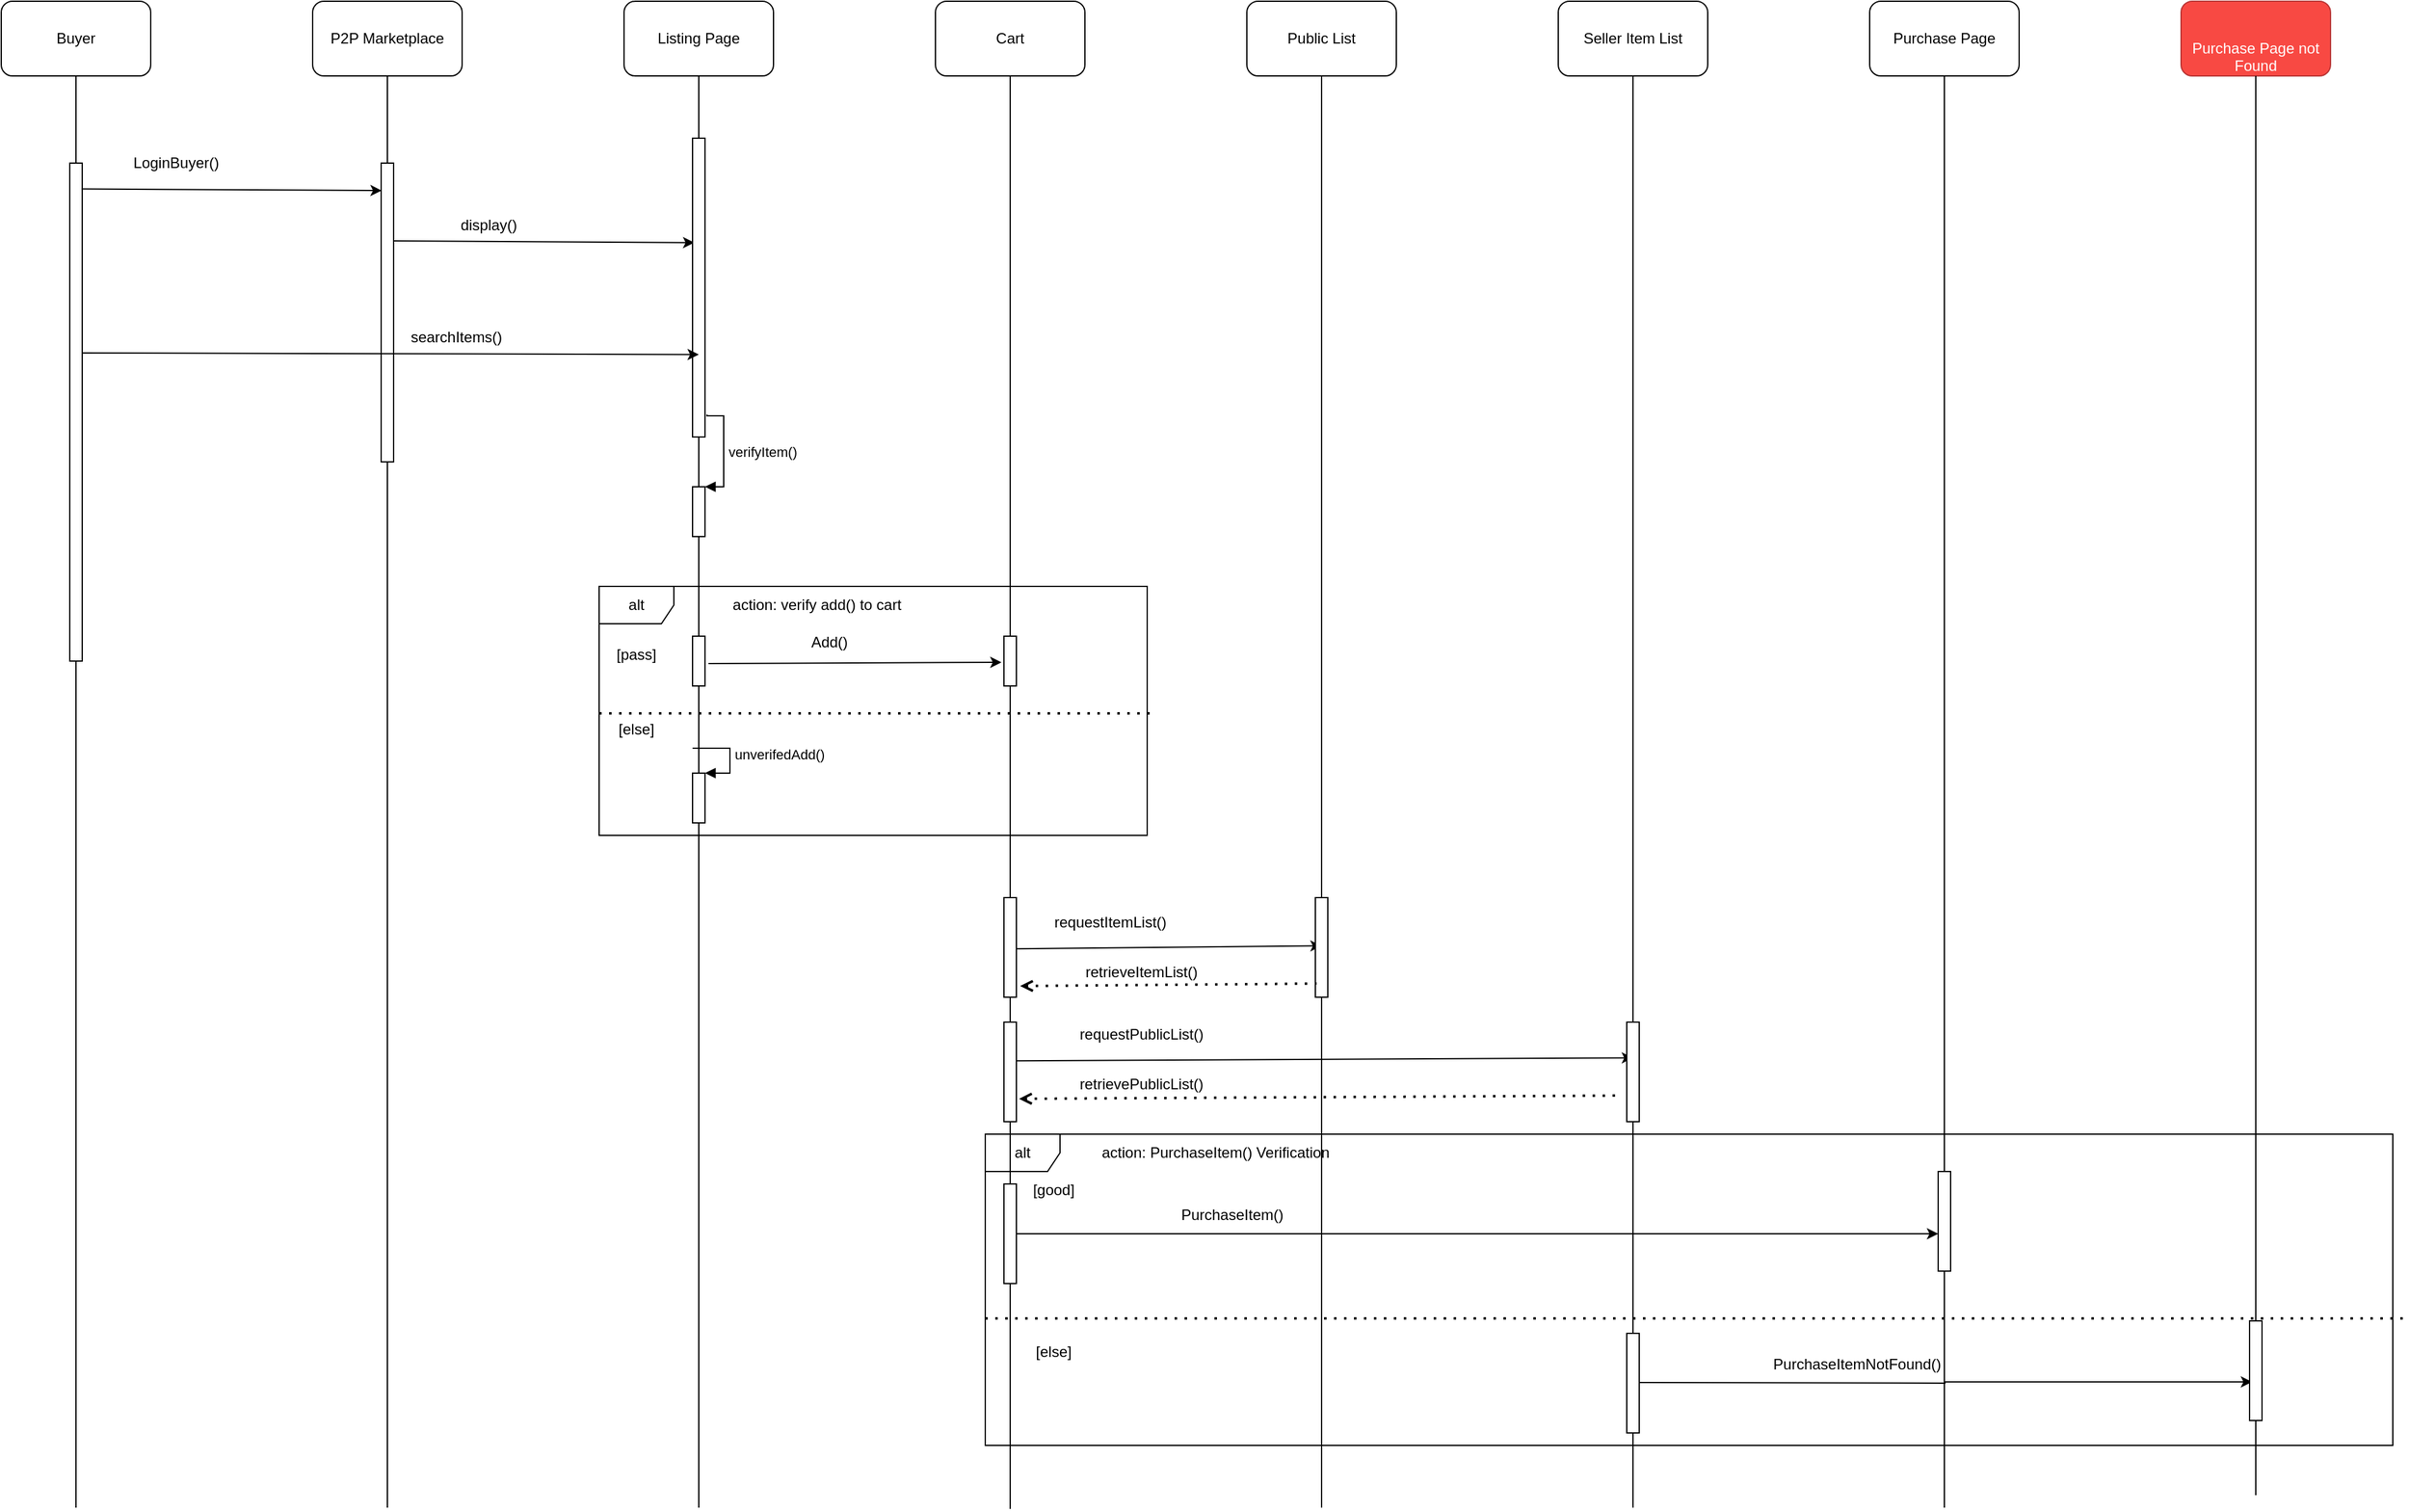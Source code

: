 <mxfile version="15.5.2" type="device"><diagram id="gag6x34Mq1jwrvUN6e_S" name="Page-1"><mxGraphModel dx="2370" dy="1270" grid="1" gridSize="10" guides="1" tooltips="1" connect="1" arrows="1" fold="1" page="1" pageScale="1" pageWidth="850" pageHeight="1100" math="0" shadow="0"><root><mxCell id="0"/><mxCell id="1" parent="0"/><mxCell id="pwPd-u_CIyp52WuBxz79-77" value="alt" style="shape=umlFrame;whiteSpace=wrap;html=1;" parent="1" vertex="1"><mxGeometry x="890" y="950" width="1130" height="250" as="geometry"/></mxCell><mxCell id="pwPd-u_CIyp52WuBxz79-1" value="Buyer" style="rounded=1;whiteSpace=wrap;html=1;" parent="1" vertex="1"><mxGeometry x="100" y="40" width="120" height="60" as="geometry"/></mxCell><mxCell id="pwPd-u_CIyp52WuBxz79-2" value="" style="endArrow=none;html=1;rounded=0;entryX=0.5;entryY=1;entryDx=0;entryDy=0;startArrow=none;" parent="1" source="pwPd-u_CIyp52WuBxz79-25" target="pwPd-u_CIyp52WuBxz79-1" edge="1"><mxGeometry width="50" height="50" relative="1" as="geometry"><mxPoint x="160" y="991.176" as="sourcePoint"/><mxPoint x="360" y="420" as="targetPoint"/></mxGeometry></mxCell><mxCell id="pwPd-u_CIyp52WuBxz79-3" value="P2P Marketplace" style="rounded=1;whiteSpace=wrap;html=1;" parent="1" vertex="1"><mxGeometry x="350" y="40" width="120" height="60" as="geometry"/></mxCell><mxCell id="pwPd-u_CIyp52WuBxz79-4" value="" style="endArrow=none;html=1;rounded=0;entryX=0.5;entryY=1;entryDx=0;entryDy=0;startArrow=none;" parent="1" source="pwPd-u_CIyp52WuBxz79-28" target="pwPd-u_CIyp52WuBxz79-3" edge="1"><mxGeometry width="50" height="50" relative="1" as="geometry"><mxPoint x="410" y="991.176" as="sourcePoint"/><mxPoint x="610" y="420" as="targetPoint"/></mxGeometry></mxCell><mxCell id="pwPd-u_CIyp52WuBxz79-5" value="Listing Page" style="rounded=1;whiteSpace=wrap;html=1;" parent="1" vertex="1"><mxGeometry x="600" y="40" width="120" height="60" as="geometry"/></mxCell><mxCell id="pwPd-u_CIyp52WuBxz79-6" value="" style="endArrow=none;html=1;rounded=0;entryX=0.5;entryY=1;entryDx=0;entryDy=0;startArrow=none;" parent="1" source="pwPd-u_CIyp52WuBxz79-34" target="pwPd-u_CIyp52WuBxz79-5" edge="1"><mxGeometry width="50" height="50" relative="1" as="geometry"><mxPoint x="660" y="991.176" as="sourcePoint"/><mxPoint x="860" y="420" as="targetPoint"/></mxGeometry></mxCell><mxCell id="pwPd-u_CIyp52WuBxz79-9" value="Cart" style="rounded=1;whiteSpace=wrap;html=1;" parent="1" vertex="1"><mxGeometry x="850" y="40" width="120" height="60" as="geometry"/></mxCell><mxCell id="pwPd-u_CIyp52WuBxz79-10" value="" style="endArrow=none;html=1;rounded=0;entryX=0.5;entryY=1;entryDx=0;entryDy=0;startArrow=none;" parent="1" source="pwPd-u_CIyp52WuBxz79-62" target="pwPd-u_CIyp52WuBxz79-9" edge="1"><mxGeometry width="50" height="50" relative="1" as="geometry"><mxPoint x="910" y="991.176" as="sourcePoint"/><mxPoint x="1110" y="420" as="targetPoint"/></mxGeometry></mxCell><mxCell id="pwPd-u_CIyp52WuBxz79-11" value="Public List" style="rounded=1;whiteSpace=wrap;html=1;" parent="1" vertex="1"><mxGeometry x="1100" y="40" width="120" height="60" as="geometry"/></mxCell><mxCell id="pwPd-u_CIyp52WuBxz79-12" value="" style="endArrow=none;html=1;rounded=0;entryX=0.5;entryY=1;entryDx=0;entryDy=0;startArrow=none;" parent="1" source="pwPd-u_CIyp52WuBxz79-57" target="pwPd-u_CIyp52WuBxz79-11" edge="1"><mxGeometry width="50" height="50" relative="1" as="geometry"><mxPoint x="1160.0" y="991.176" as="sourcePoint"/><mxPoint x="1360" y="420" as="targetPoint"/></mxGeometry></mxCell><mxCell id="pwPd-u_CIyp52WuBxz79-13" value="Seller Item List" style="rounded=1;whiteSpace=wrap;html=1;" parent="1" vertex="1"><mxGeometry x="1350" y="40" width="120" height="60" as="geometry"/></mxCell><mxCell id="pwPd-u_CIyp52WuBxz79-14" value="" style="endArrow=none;html=1;rounded=0;entryX=0.5;entryY=1;entryDx=0;entryDy=0;startArrow=none;" parent="1" source="pwPd-u_CIyp52WuBxz79-65" target="pwPd-u_CIyp52WuBxz79-13" edge="1"><mxGeometry width="50" height="50" relative="1" as="geometry"><mxPoint x="1410.0" y="991.176" as="sourcePoint"/><mxPoint x="1610" y="420" as="targetPoint"/></mxGeometry></mxCell><mxCell id="pwPd-u_CIyp52WuBxz79-15" value="Purchase Page" style="rounded=1;whiteSpace=wrap;html=1;" parent="1" vertex="1"><mxGeometry x="1600" y="40" width="120" height="60" as="geometry"/></mxCell><mxCell id="pwPd-u_CIyp52WuBxz79-16" value="" style="endArrow=none;html=1;rounded=0;entryX=0.5;entryY=1;entryDx=0;entryDy=0;startArrow=none;" parent="1" source="pwPd-u_CIyp52WuBxz79-72" target="pwPd-u_CIyp52WuBxz79-15" edge="1"><mxGeometry width="50" height="50" relative="1" as="geometry"><mxPoint x="1660" y="991.176" as="sourcePoint"/><mxPoint x="1860" y="420" as="targetPoint"/></mxGeometry></mxCell><mxCell id="pwPd-u_CIyp52WuBxz79-17" value="&lt;font color=&quot;#ffffff&quot; style=&quot;background-color: rgb(248 , 73 , 67)&quot;&gt;&lt;br&gt;&lt;br&gt;&lt;span style=&quot;font-family: &amp;#34;helvetica&amp;#34; ; font-size: 12px ; font-style: normal ; font-weight: 400 ; letter-spacing: normal ; text-align: center ; text-indent: 0px ; text-transform: none ; word-spacing: 0px ; display: inline ; float: none&quot;&gt;Purchase Page not Found&lt;/span&gt;&lt;br&gt;&lt;/font&gt;" style="rounded=1;whiteSpace=wrap;html=1;fillColor=#F84943;strokeColor=#B83434;" parent="1" vertex="1"><mxGeometry x="1850" y="40" width="120" height="60" as="geometry"/></mxCell><mxCell id="pwPd-u_CIyp52WuBxz79-18" value="" style="endArrow=none;html=1;rounded=0;entryX=0.5;entryY=1;entryDx=0;entryDy=0;startArrow=none;" parent="1" source="pwPd-u_CIyp52WuBxz79-88" target="pwPd-u_CIyp52WuBxz79-17" edge="1"><mxGeometry width="50" height="50" relative="1" as="geometry"><mxPoint x="1910" y="1240" as="sourcePoint"/><mxPoint x="2110" y="420" as="targetPoint"/></mxGeometry></mxCell><mxCell id="pwPd-u_CIyp52WuBxz79-25" value="" style="html=1;points=[];perimeter=orthogonalPerimeter;" parent="1" vertex="1"><mxGeometry x="155" y="170" width="10" height="400" as="geometry"/></mxCell><mxCell id="pwPd-u_CIyp52WuBxz79-27" value="" style="endArrow=none;html=1;rounded=0;entryX=0.5;entryY=1;entryDx=0;entryDy=0;" parent="1" target="pwPd-u_CIyp52WuBxz79-25" edge="1"><mxGeometry width="50" height="50" relative="1" as="geometry"><mxPoint x="160" y="1250" as="sourcePoint"/><mxPoint x="160" y="100" as="targetPoint"/></mxGeometry></mxCell><mxCell id="pwPd-u_CIyp52WuBxz79-28" value="" style="html=1;points=[];perimeter=orthogonalPerimeter;" parent="1" vertex="1"><mxGeometry x="405" y="170" width="10" height="240" as="geometry"/></mxCell><mxCell id="pwPd-u_CIyp52WuBxz79-29" value="" style="endArrow=none;html=1;rounded=0;entryX=0.5;entryY=1;entryDx=0;entryDy=0;" parent="1" target="pwPd-u_CIyp52WuBxz79-28" edge="1"><mxGeometry width="50" height="50" relative="1" as="geometry"><mxPoint x="410" y="1250" as="sourcePoint"/><mxPoint x="410" y="100" as="targetPoint"/></mxGeometry></mxCell><mxCell id="pwPd-u_CIyp52WuBxz79-30" value="" style="endArrow=classic;html=1;rounded=0;exitX=0.945;exitY=0.052;exitDx=0;exitDy=0;exitPerimeter=0;entryX=0.041;entryY=0.092;entryDx=0;entryDy=0;entryPerimeter=0;" parent="1" source="pwPd-u_CIyp52WuBxz79-25" target="pwPd-u_CIyp52WuBxz79-28" edge="1"><mxGeometry width="50" height="50" relative="1" as="geometry"><mxPoint x="200" y="220" as="sourcePoint"/><mxPoint x="250" y="170" as="targetPoint"/></mxGeometry></mxCell><mxCell id="pwPd-u_CIyp52WuBxz79-31" value="LoginBuyer()" style="text;html=1;align=center;verticalAlign=middle;resizable=0;points=[];autosize=1;strokeColor=none;fillColor=none;" parent="1" vertex="1"><mxGeometry x="200" y="160" width="80" height="20" as="geometry"/></mxCell><mxCell id="pwPd-u_CIyp52WuBxz79-32" value="" style="endArrow=classic;html=1;rounded=0;exitX=0.945;exitY=0.052;exitDx=0;exitDy=0;exitPerimeter=0;entryX=0.083;entryY=0.058;entryDx=0;entryDy=0;entryPerimeter=0;" parent="1" edge="1"><mxGeometry width="50" height="50" relative="1" as="geometry"><mxPoint x="415" y="232.48" as="sourcePoint"/><mxPoint x="656.38" y="233.92" as="targetPoint"/></mxGeometry></mxCell><mxCell id="pwPd-u_CIyp52WuBxz79-33" value="display()" style="text;html=1;align=center;verticalAlign=middle;resizable=0;points=[];autosize=1;strokeColor=none;fillColor=none;" parent="1" vertex="1"><mxGeometry x="460.55" y="210" width="60" height="20" as="geometry"/></mxCell><mxCell id="pwPd-u_CIyp52WuBxz79-34" value="" style="html=1;points=[];perimeter=orthogonalPerimeter;" parent="1" vertex="1"><mxGeometry x="655" y="150" width="10" height="240" as="geometry"/></mxCell><mxCell id="pwPd-u_CIyp52WuBxz79-35" value="" style="endArrow=none;html=1;rounded=0;entryX=0.5;entryY=1;entryDx=0;entryDy=0;" parent="1" target="pwPd-u_CIyp52WuBxz79-34" edge="1"><mxGeometry width="50" height="50" relative="1" as="geometry"><mxPoint x="660" y="1250" as="sourcePoint"/><mxPoint x="660" y="100" as="targetPoint"/></mxGeometry></mxCell><mxCell id="pwPd-u_CIyp52WuBxz79-36" value="" style="endArrow=classic;html=1;rounded=0;exitX=0.945;exitY=0.052;exitDx=0;exitDy=0;exitPerimeter=0;entryX=0.5;entryY=0.724;entryDx=0;entryDy=0;entryPerimeter=0;" parent="1" target="pwPd-u_CIyp52WuBxz79-34" edge="1"><mxGeometry width="50" height="50" relative="1" as="geometry"><mxPoint x="165" y="322.48" as="sourcePoint"/><mxPoint x="406.38" y="323.92" as="targetPoint"/></mxGeometry></mxCell><mxCell id="pwPd-u_CIyp52WuBxz79-37" value="searchItems()" style="text;html=1;align=center;verticalAlign=middle;resizable=0;points=[];autosize=1;strokeColor=none;fillColor=none;" parent="1" vertex="1"><mxGeometry x="420" y="300" width="90" height="20" as="geometry"/></mxCell><mxCell id="pwPd-u_CIyp52WuBxz79-39" value="" style="html=1;points=[];perimeter=orthogonalPerimeter;" parent="1" vertex="1"><mxGeometry x="655" y="430" width="10" height="40" as="geometry"/></mxCell><mxCell id="pwPd-u_CIyp52WuBxz79-40" value="verifyItem()" style="edgeStyle=orthogonalEdgeStyle;html=1;align=left;spacingLeft=2;endArrow=block;rounded=0;entryX=1;entryY=0;exitX=1.159;exitY=0.925;exitDx=0;exitDy=0;exitPerimeter=0;" parent="1" source="pwPd-u_CIyp52WuBxz79-34" target="pwPd-u_CIyp52WuBxz79-39" edge="1"><mxGeometry relative="1" as="geometry"><mxPoint x="660" y="410" as="sourcePoint"/><Array as="points"><mxPoint x="680" y="373"/><mxPoint x="680" y="430"/></Array></mxGeometry></mxCell><mxCell id="pwPd-u_CIyp52WuBxz79-41" value="alt" style="shape=umlFrame;whiteSpace=wrap;html=1;" parent="1" vertex="1"><mxGeometry x="580" y="510" width="440" height="200" as="geometry"/></mxCell><mxCell id="pwPd-u_CIyp52WuBxz79-42" value="" style="endArrow=none;dashed=1;html=1;dashPattern=1 3;strokeWidth=2;rounded=0;entryX=1.007;entryY=0.51;entryDx=0;entryDy=0;entryPerimeter=0;" parent="1" target="pwPd-u_CIyp52WuBxz79-41" edge="1"><mxGeometry width="50" height="50" relative="1" as="geometry"><mxPoint x="580" y="612" as="sourcePoint"/><mxPoint x="670" y="580" as="targetPoint"/></mxGeometry></mxCell><mxCell id="pwPd-u_CIyp52WuBxz79-43" value="[pass]" style="text;html=1;strokeColor=none;fillColor=none;align=center;verticalAlign=middle;whiteSpace=wrap;rounded=0;" parent="1" vertex="1"><mxGeometry x="580" y="550" width="60" height="30" as="geometry"/></mxCell><mxCell id="pwPd-u_CIyp52WuBxz79-44" value="[else]" style="text;html=1;strokeColor=none;fillColor=none;align=center;verticalAlign=middle;whiteSpace=wrap;rounded=0;" parent="1" vertex="1"><mxGeometry x="580" y="610" width="60" height="30" as="geometry"/></mxCell><mxCell id="pwPd-u_CIyp52WuBxz79-45" value="" style="html=1;points=[];perimeter=orthogonalPerimeter;" parent="1" vertex="1"><mxGeometry x="655" y="660" width="10" height="40" as="geometry"/></mxCell><mxCell id="pwPd-u_CIyp52WuBxz79-46" value="unverifedAdd()" style="edgeStyle=orthogonalEdgeStyle;html=1;align=left;spacingLeft=2;endArrow=block;rounded=0;entryX=1;entryY=0;" parent="1" target="pwPd-u_CIyp52WuBxz79-45" edge="1"><mxGeometry relative="1" as="geometry"><mxPoint x="655" y="640" as="sourcePoint"/><Array as="points"><mxPoint x="685" y="640"/></Array></mxGeometry></mxCell><mxCell id="pwPd-u_CIyp52WuBxz79-47" value="" style="html=1;points=[];perimeter=orthogonalPerimeter;" parent="1" vertex="1"><mxGeometry x="655" y="550" width="10" height="40" as="geometry"/></mxCell><mxCell id="pwPd-u_CIyp52WuBxz79-48" value="" style="endArrow=classic;html=1;rounded=0;exitX=1.276;exitY=0.551;exitDx=0;exitDy=0;exitPerimeter=0;entryX=-0.2;entryY=0.525;entryDx=0;entryDy=0;entryPerimeter=0;" parent="1" source="pwPd-u_CIyp52WuBxz79-47" target="pwPd-u_CIyp52WuBxz79-49" edge="1"><mxGeometry width="50" height="50" relative="1" as="geometry"><mxPoint x="710" y="610" as="sourcePoint"/><mxPoint x="900" y="572" as="targetPoint"/></mxGeometry></mxCell><mxCell id="pwPd-u_CIyp52WuBxz79-49" value="" style="html=1;points=[];perimeter=orthogonalPerimeter;" parent="1" vertex="1"><mxGeometry x="905" y="550" width="10" height="40" as="geometry"/></mxCell><mxCell id="pwPd-u_CIyp52WuBxz79-55" value="" style="html=1;points=[];perimeter=orthogonalPerimeter;" parent="1" vertex="1"><mxGeometry x="905" y="760" width="10" height="80" as="geometry"/></mxCell><mxCell id="pwPd-u_CIyp52WuBxz79-56" value="" style="endArrow=classic;html=1;rounded=0;exitX=1.276;exitY=0.551;exitDx=0;exitDy=0;exitPerimeter=0;entryX=0.5;entryY=0.484;entryDx=0;entryDy=0;entryPerimeter=0;" parent="1" target="pwPd-u_CIyp52WuBxz79-57" edge="1"><mxGeometry width="50" height="50" relative="1" as="geometry"><mxPoint x="915" y="801.16" as="sourcePoint"/><mxPoint x="1153.83" y="798.84" as="targetPoint"/></mxGeometry></mxCell><mxCell id="pwPd-u_CIyp52WuBxz79-57" value="" style="html=1;points=[];perimeter=orthogonalPerimeter;" parent="1" vertex="1"><mxGeometry x="1155" y="760" width="10" height="80" as="geometry"/></mxCell><mxCell id="pwPd-u_CIyp52WuBxz79-58" value="" style="endArrow=none;html=1;rounded=0;entryX=0.5;entryY=1;entryDx=0;entryDy=0;" parent="1" target="pwPd-u_CIyp52WuBxz79-57" edge="1"><mxGeometry width="50" height="50" relative="1" as="geometry"><mxPoint x="1160" y="1250" as="sourcePoint"/><mxPoint x="1160" y="100" as="targetPoint"/></mxGeometry></mxCell><mxCell id="pwPd-u_CIyp52WuBxz79-59" value="" style="endArrow=none;dashed=1;html=1;dashPattern=1 3;strokeWidth=2;rounded=0;exitX=1.3;exitY=0.888;exitDx=0;exitDy=0;exitPerimeter=0;entryX=0.1;entryY=0.863;entryDx=0;entryDy=0;entryPerimeter=0;startArrow=open;startFill=0;" parent="1" source="pwPd-u_CIyp52WuBxz79-55" target="pwPd-u_CIyp52WuBxz79-57" edge="1"><mxGeometry width="50" height="50" relative="1" as="geometry"><mxPoint x="970" y="880" as="sourcePoint"/><mxPoint x="1020" y="830" as="targetPoint"/></mxGeometry></mxCell><mxCell id="pwPd-u_CIyp52WuBxz79-60" value="action: verify add() to cart" style="text;html=1;strokeColor=none;fillColor=none;align=center;verticalAlign=middle;whiteSpace=wrap;rounded=0;" parent="1" vertex="1"><mxGeometry x="680" y="510" width="150" height="30" as="geometry"/></mxCell><mxCell id="pwPd-u_CIyp52WuBxz79-61" value="Add()" style="text;html=1;strokeColor=none;fillColor=none;align=center;verticalAlign=middle;whiteSpace=wrap;rounded=0;" parent="1" vertex="1"><mxGeometry x="690" y="540" width="150" height="30" as="geometry"/></mxCell><mxCell id="pwPd-u_CIyp52WuBxz79-63" value="" style="endArrow=classic;html=1;rounded=0;exitX=1.276;exitY=0.551;exitDx=0;exitDy=0;exitPerimeter=0;entryX=0.5;entryY=0.359;entryDx=0;entryDy=0;entryPerimeter=0;" parent="1" target="pwPd-u_CIyp52WuBxz79-65" edge="1"><mxGeometry width="50" height="50" relative="1" as="geometry"><mxPoint x="915" y="891.16" as="sourcePoint"/><mxPoint x="1160.0" y="888.72" as="targetPoint"/></mxGeometry></mxCell><mxCell id="pwPd-u_CIyp52WuBxz79-64" value="" style="endArrow=none;dashed=1;html=1;dashPattern=1 3;strokeWidth=2;rounded=0;startArrow=open;startFill=0;exitX=1.214;exitY=0.77;exitDx=0;exitDy=0;exitPerimeter=0;" parent="1" source="pwPd-u_CIyp52WuBxz79-62" edge="1"><mxGeometry width="50" height="50" relative="1" as="geometry"><mxPoint x="910" y="930" as="sourcePoint"/><mxPoint x="1400" y="919" as="targetPoint"/></mxGeometry></mxCell><mxCell id="pwPd-u_CIyp52WuBxz79-65" value="" style="html=1;points=[];perimeter=orthogonalPerimeter;" parent="1" vertex="1"><mxGeometry x="1405" y="860" width="10" height="80" as="geometry"/></mxCell><mxCell id="pwPd-u_CIyp52WuBxz79-66" value="" style="endArrow=none;html=1;rounded=0;entryX=0.5;entryY=1;entryDx=0;entryDy=0;startArrow=none;" parent="1" source="pwPd-u_CIyp52WuBxz79-85" target="pwPd-u_CIyp52WuBxz79-65" edge="1"><mxGeometry width="50" height="50" relative="1" as="geometry"><mxPoint x="1410" y="1250" as="sourcePoint"/><mxPoint x="1410" y="100" as="targetPoint"/></mxGeometry></mxCell><mxCell id="pwPd-u_CIyp52WuBxz79-62" value="" style="html=1;points=[];perimeter=orthogonalPerimeter;" parent="1" vertex="1"><mxGeometry x="905" y="860" width="10" height="80" as="geometry"/></mxCell><mxCell id="pwPd-u_CIyp52WuBxz79-67" value="" style="endArrow=none;html=1;rounded=0;entryX=0.5;entryY=1;entryDx=0;entryDy=0;startArrow=none;" parent="1" source="pwPd-u_CIyp52WuBxz79-75" target="pwPd-u_CIyp52WuBxz79-62" edge="1"><mxGeometry width="50" height="50" relative="1" as="geometry"><mxPoint x="910" y="1070" as="sourcePoint"/><mxPoint x="910" y="100" as="targetPoint"/></mxGeometry></mxCell><mxCell id="pwPd-u_CIyp52WuBxz79-68" value="requestItemList()" style="text;html=1;align=center;verticalAlign=middle;resizable=0;points=[];autosize=1;strokeColor=none;fillColor=none;" parent="1" vertex="1"><mxGeometry x="935" y="770" width="110" height="20" as="geometry"/></mxCell><mxCell id="pwPd-u_CIyp52WuBxz79-69" value="retrieveItemList()" style="text;html=1;align=center;verticalAlign=middle;resizable=0;points=[];autosize=1;strokeColor=none;fillColor=none;" parent="1" vertex="1"><mxGeometry x="960" y="810" width="110" height="20" as="geometry"/></mxCell><mxCell id="pwPd-u_CIyp52WuBxz79-70" value="requestPublicList()" style="text;html=1;align=center;verticalAlign=middle;resizable=0;points=[];autosize=1;strokeColor=none;fillColor=none;" parent="1" vertex="1"><mxGeometry x="960" y="860" width="110" height="20" as="geometry"/></mxCell><mxCell id="pwPd-u_CIyp52WuBxz79-71" value="retrievePublicList()" style="text;html=1;align=center;verticalAlign=middle;resizable=0;points=[];autosize=1;strokeColor=none;fillColor=none;" parent="1" vertex="1"><mxGeometry x="960" y="900" width="110" height="20" as="geometry"/></mxCell><mxCell id="pwPd-u_CIyp52WuBxz79-72" value="" style="html=1;points=[];perimeter=orthogonalPerimeter;" parent="1" vertex="1"><mxGeometry x="1655" y="980" width="10" height="80" as="geometry"/></mxCell><mxCell id="pwPd-u_CIyp52WuBxz79-73" value="" style="endArrow=none;html=1;rounded=0;entryX=0.5;entryY=1;entryDx=0;entryDy=0;" parent="1" target="pwPd-u_CIyp52WuBxz79-72" edge="1"><mxGeometry width="50" height="50" relative="1" as="geometry"><mxPoint x="1660" y="1250" as="sourcePoint"/><mxPoint x="1660" y="100" as="targetPoint"/></mxGeometry></mxCell><mxCell id="pwPd-u_CIyp52WuBxz79-79" style="edgeStyle=orthogonalEdgeStyle;rounded=0;orthogonalLoop=1;jettySize=auto;html=1;startArrow=none;startFill=0;entryX=0;entryY=0.625;entryDx=0;entryDy=0;entryPerimeter=0;" parent="1" source="pwPd-u_CIyp52WuBxz79-75" target="pwPd-u_CIyp52WuBxz79-72" edge="1"><mxGeometry relative="1" as="geometry"/></mxCell><mxCell id="pwPd-u_CIyp52WuBxz79-75" value="" style="html=1;points=[];perimeter=orthogonalPerimeter;" parent="1" vertex="1"><mxGeometry x="905" y="990" width="10" height="80" as="geometry"/></mxCell><mxCell id="pwPd-u_CIyp52WuBxz79-76" value="" style="endArrow=none;html=1;rounded=0;entryX=0.5;entryY=1;entryDx=0;entryDy=0;" parent="1" target="pwPd-u_CIyp52WuBxz79-75" edge="1"><mxGeometry width="50" height="50" relative="1" as="geometry"><mxPoint x="910" y="1251" as="sourcePoint"/><mxPoint x="910" y="940" as="targetPoint"/></mxGeometry></mxCell><mxCell id="pwPd-u_CIyp52WuBxz79-78" value="" style="endArrow=none;dashed=1;html=1;dashPattern=1 3;strokeWidth=2;rounded=0;" parent="1" edge="1"><mxGeometry width="50" height="50" relative="1" as="geometry"><mxPoint x="890" y="1098.0" as="sourcePoint"/><mxPoint x="2030" y="1098" as="targetPoint"/></mxGeometry></mxCell><mxCell id="pwPd-u_CIyp52WuBxz79-80" value="action: PurchaseItem() Verification" style="text;html=1;strokeColor=none;fillColor=none;align=center;verticalAlign=middle;whiteSpace=wrap;rounded=0;" parent="1" vertex="1"><mxGeometry x="960" y="950" width="230" height="30" as="geometry"/></mxCell><mxCell id="pwPd-u_CIyp52WuBxz79-81" value="PurchaseItem()&amp;nbsp;" style="text;html=1;strokeColor=none;fillColor=none;align=center;verticalAlign=middle;whiteSpace=wrap;rounded=0;" parent="1" vertex="1"><mxGeometry x="1060" y="1000" width="60" height="30" as="geometry"/></mxCell><mxCell id="pwPd-u_CIyp52WuBxz79-82" value="PurchaseItemNotFound()" style="text;html=1;strokeColor=none;fillColor=none;align=center;verticalAlign=middle;whiteSpace=wrap;rounded=0;" parent="1" vertex="1"><mxGeometry x="1560" y="1120" width="60" height="30" as="geometry"/></mxCell><mxCell id="pwPd-u_CIyp52WuBxz79-83" value="[good]" style="text;html=1;strokeColor=none;fillColor=none;align=center;verticalAlign=middle;whiteSpace=wrap;rounded=0;" parent="1" vertex="1"><mxGeometry x="915" y="980" width="60" height="30" as="geometry"/></mxCell><mxCell id="pwPd-u_CIyp52WuBxz79-84" value="[else]" style="text;html=1;strokeColor=none;fillColor=none;align=center;verticalAlign=middle;whiteSpace=wrap;rounded=0;" parent="1" vertex="1"><mxGeometry x="915" y="1110" width="60" height="30" as="geometry"/></mxCell><mxCell id="pwPd-u_CIyp52WuBxz79-85" value="" style="html=1;points=[];perimeter=orthogonalPerimeter;" parent="1" vertex="1"><mxGeometry x="1405" y="1110" width="10" height="80" as="geometry"/></mxCell><mxCell id="pwPd-u_CIyp52WuBxz79-86" value="" style="endArrow=none;html=1;rounded=0;entryX=0.5;entryY=1;entryDx=0;entryDy=0;" parent="1" target="pwPd-u_CIyp52WuBxz79-85" edge="1"><mxGeometry width="50" height="50" relative="1" as="geometry"><mxPoint x="1410" y="1250" as="sourcePoint"/><mxPoint x="1410" y="940" as="targetPoint"/></mxGeometry></mxCell><mxCell id="pwPd-u_CIyp52WuBxz79-87" style="edgeStyle=orthogonalEdgeStyle;rounded=0;orthogonalLoop=1;jettySize=auto;html=1;startArrow=none;startFill=0;entryX=0.2;entryY=0.613;entryDx=0;entryDy=0;entryPerimeter=0;" parent="1" target="pwPd-u_CIyp52WuBxz79-88" edge="1"><mxGeometry relative="1" as="geometry"><mxPoint x="1415" y="1149.5" as="sourcePoint"/><mxPoint x="2155" y="1149.5" as="targetPoint"/></mxGeometry></mxCell><mxCell id="pwPd-u_CIyp52WuBxz79-88" value="" style="html=1;points=[];perimeter=orthogonalPerimeter;" parent="1" vertex="1"><mxGeometry x="1905" y="1100" width="10" height="80" as="geometry"/></mxCell><mxCell id="pwPd-u_CIyp52WuBxz79-89" value="" style="endArrow=none;html=1;rounded=0;entryX=0.5;entryY=1;entryDx=0;entryDy=0;" parent="1" target="pwPd-u_CIyp52WuBxz79-88" edge="1"><mxGeometry width="50" height="50" relative="1" as="geometry"><mxPoint x="1910" y="1240" as="sourcePoint"/><mxPoint x="1910" y="100" as="targetPoint"/></mxGeometry></mxCell></root></mxGraphModel></diagram></mxfile>